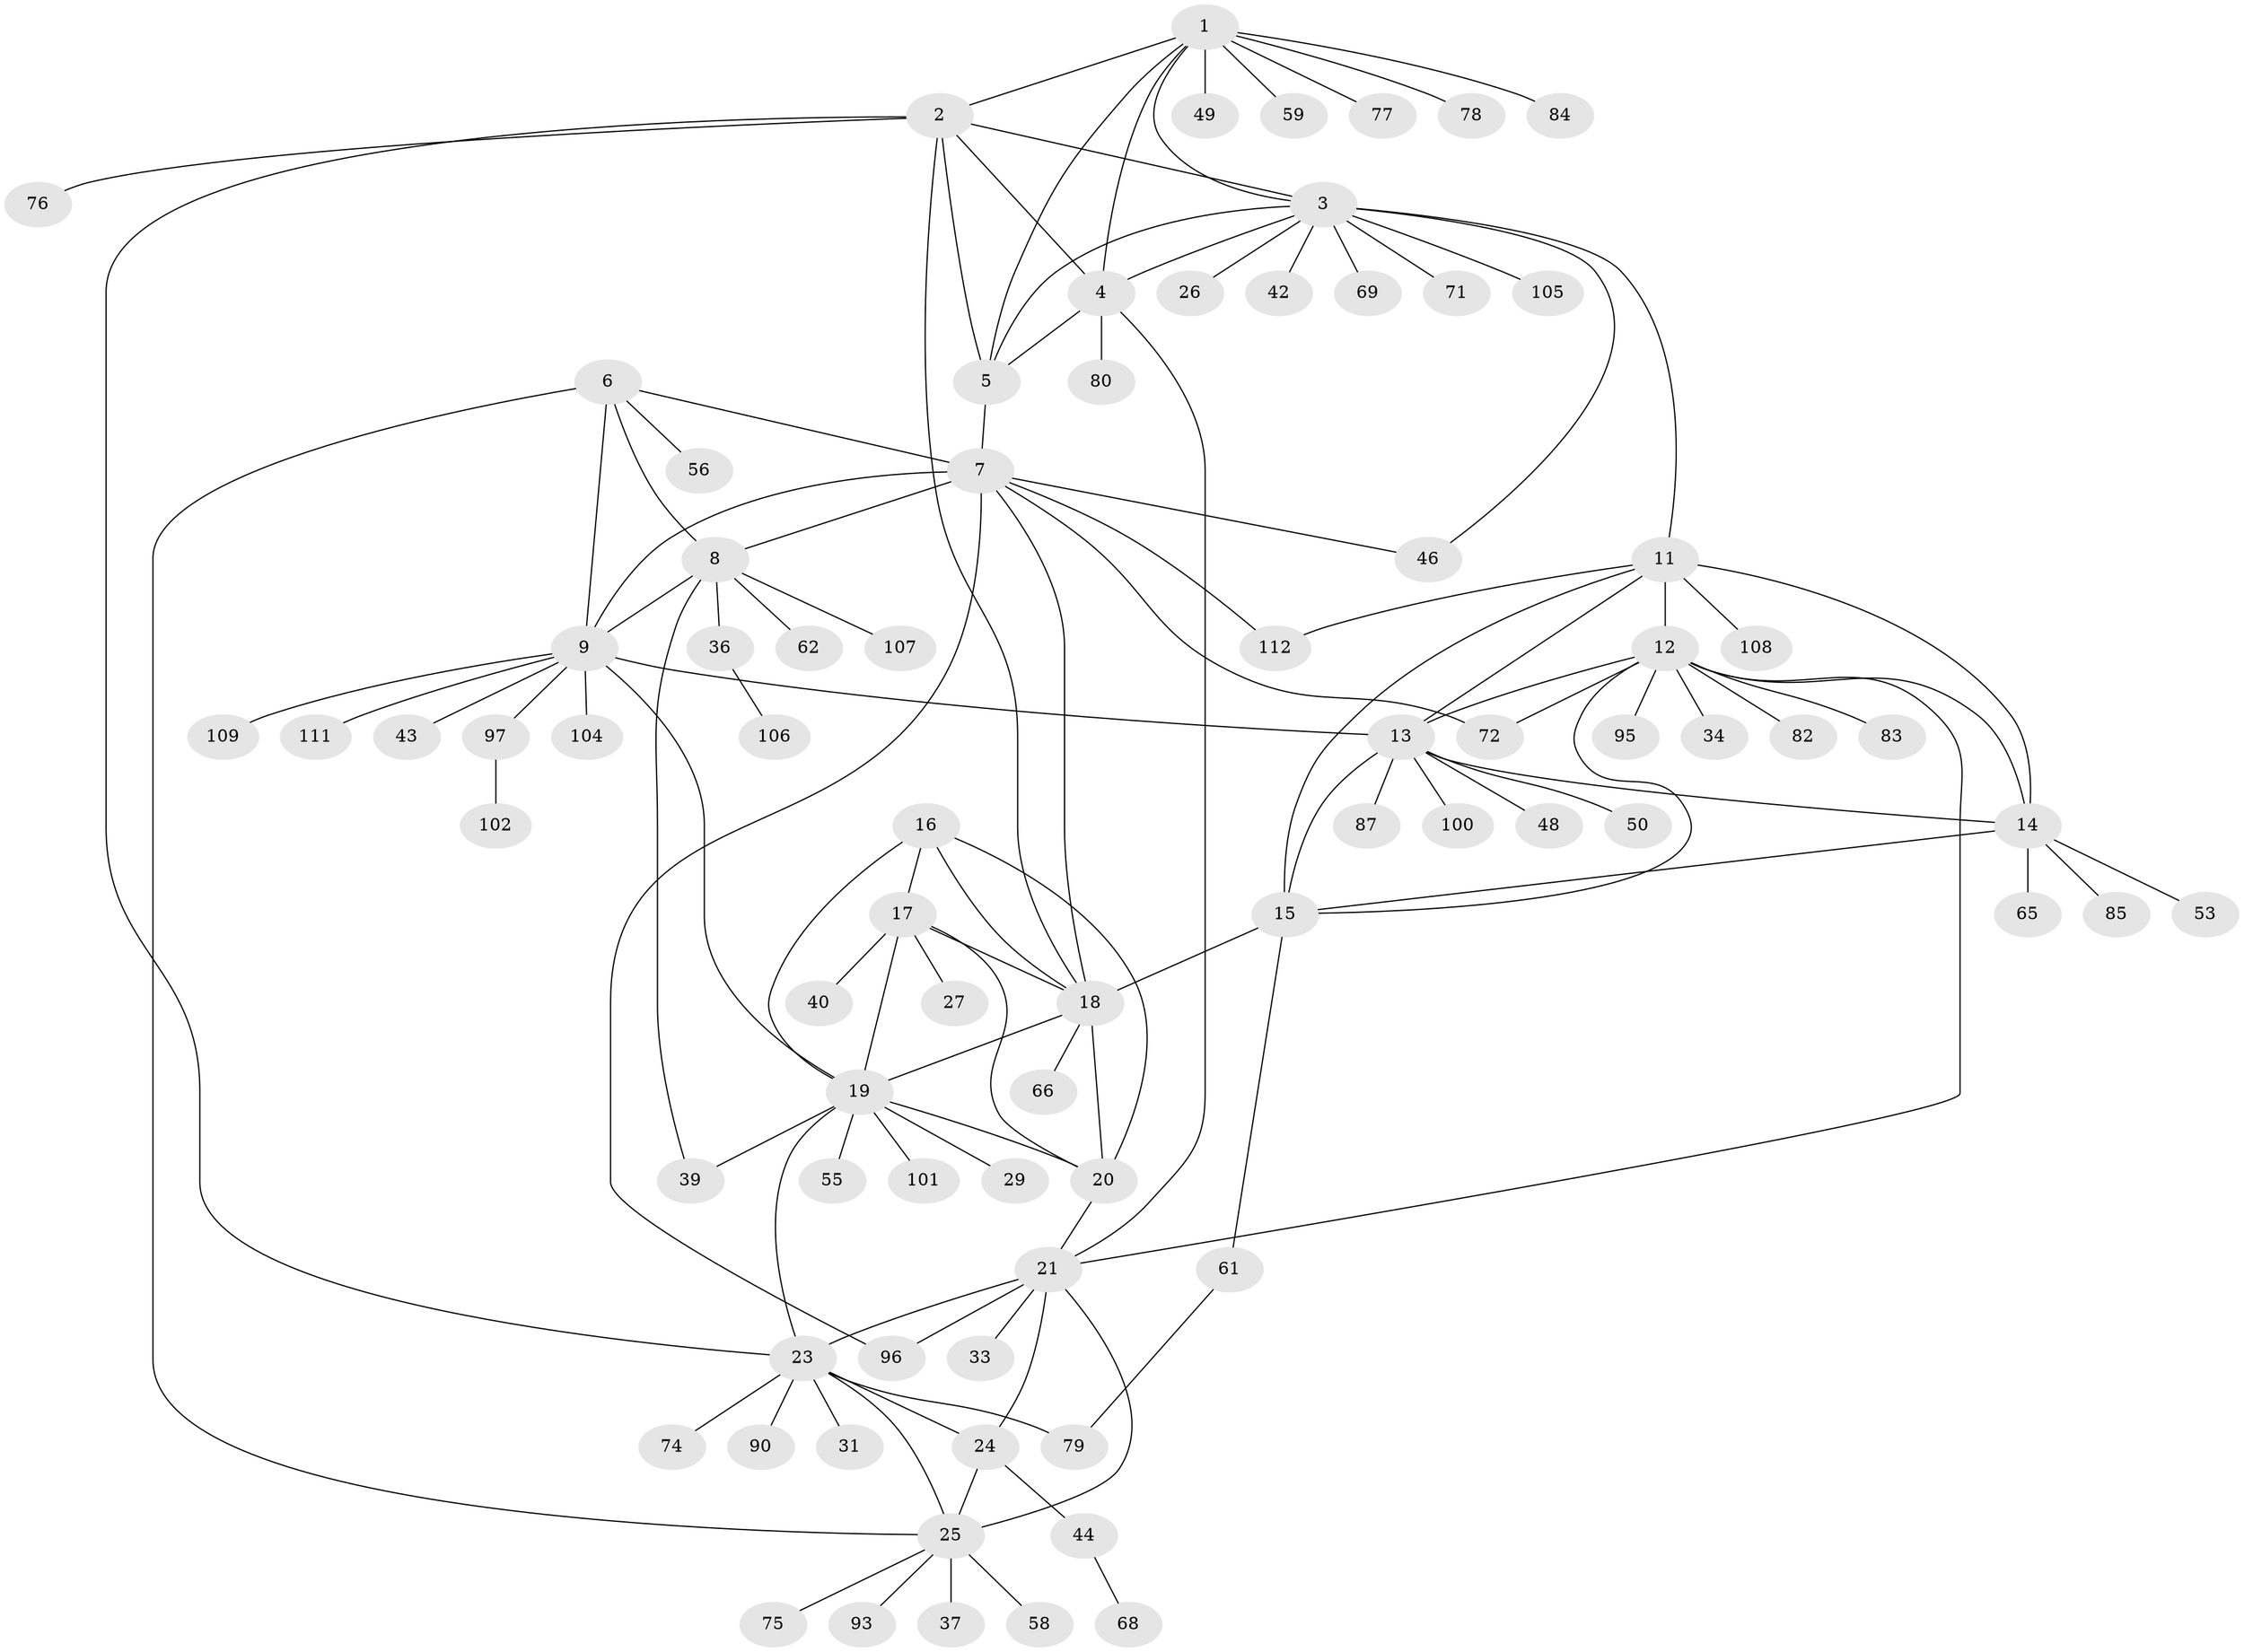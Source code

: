 // Generated by graph-tools (version 1.1) at 2025/24/03/03/25 07:24:13]
// undirected, 81 vertices, 119 edges
graph export_dot {
graph [start="1"]
  node [color=gray90,style=filled];
  1 [super="+57"];
  2 [super="+91"];
  3 [super="+38"];
  4 [super="+52"];
  5;
  6 [super="+70"];
  7 [super="+86"];
  8 [super="+54"];
  9 [super="+10"];
  11 [super="+92"];
  12 [super="+110"];
  13 [super="+73"];
  14 [super="+64"];
  15 [super="+30"];
  16;
  17 [super="+67"];
  18 [super="+28"];
  19 [super="+63"];
  20 [super="+60"];
  21 [super="+22"];
  23 [super="+51"];
  24 [super="+32"];
  25 [super="+41"];
  26;
  27 [super="+35"];
  29;
  31 [super="+89"];
  33 [super="+47"];
  34;
  36;
  37 [super="+45"];
  39 [super="+81"];
  40;
  42;
  43;
  44;
  46;
  48;
  49;
  50;
  53;
  55;
  56;
  58;
  59;
  61 [super="+99"];
  62 [super="+98"];
  65;
  66;
  68 [super="+88"];
  69;
  71;
  72;
  74;
  75 [super="+94"];
  76;
  77;
  78 [super="+103"];
  79;
  80;
  82;
  83;
  84;
  85;
  87;
  90;
  93;
  95;
  96;
  97;
  100;
  101;
  102;
  104;
  105;
  106;
  107;
  108;
  109;
  111;
  112;
  1 -- 2;
  1 -- 3;
  1 -- 4;
  1 -- 5;
  1 -- 49;
  1 -- 77;
  1 -- 59;
  1 -- 84;
  1 -- 78;
  2 -- 3;
  2 -- 4;
  2 -- 5;
  2 -- 18;
  2 -- 76;
  2 -- 23;
  3 -- 4;
  3 -- 5;
  3 -- 11 [weight=2];
  3 -- 26;
  3 -- 42;
  3 -- 46;
  3 -- 69;
  3 -- 71;
  3 -- 105;
  4 -- 5;
  4 -- 21;
  4 -- 80;
  5 -- 7;
  6 -- 7;
  6 -- 8;
  6 -- 9 [weight=2];
  6 -- 25;
  6 -- 56;
  7 -- 8;
  7 -- 9 [weight=2];
  7 -- 46;
  7 -- 72;
  7 -- 96;
  7 -- 112;
  7 -- 18;
  8 -- 9 [weight=2];
  8 -- 36;
  8 -- 39;
  8 -- 62;
  8 -- 107;
  9 -- 19;
  9 -- 104;
  9 -- 111;
  9 -- 97;
  9 -- 43;
  9 -- 109;
  9 -- 13;
  11 -- 12;
  11 -- 13;
  11 -- 14;
  11 -- 15;
  11 -- 112;
  11 -- 108;
  12 -- 13;
  12 -- 14;
  12 -- 15;
  12 -- 21;
  12 -- 34;
  12 -- 72;
  12 -- 82;
  12 -- 83;
  12 -- 95;
  13 -- 14;
  13 -- 15;
  13 -- 48;
  13 -- 50;
  13 -- 87;
  13 -- 100;
  14 -- 15;
  14 -- 53;
  14 -- 65;
  14 -- 85;
  15 -- 18;
  15 -- 61;
  16 -- 17;
  16 -- 18;
  16 -- 19;
  16 -- 20;
  17 -- 18;
  17 -- 19;
  17 -- 20;
  17 -- 27;
  17 -- 40;
  18 -- 19;
  18 -- 20;
  18 -- 66;
  19 -- 20;
  19 -- 29;
  19 -- 55;
  19 -- 101;
  19 -- 23;
  19 -- 39;
  20 -- 21;
  21 -- 23 [weight=2];
  21 -- 24 [weight=2];
  21 -- 25 [weight=2];
  21 -- 33;
  21 -- 96;
  23 -- 24;
  23 -- 25;
  23 -- 31;
  23 -- 74;
  23 -- 90;
  23 -- 79;
  24 -- 25;
  24 -- 44;
  25 -- 37;
  25 -- 58;
  25 -- 93;
  25 -- 75;
  36 -- 106;
  44 -- 68;
  61 -- 79;
  97 -- 102;
}
